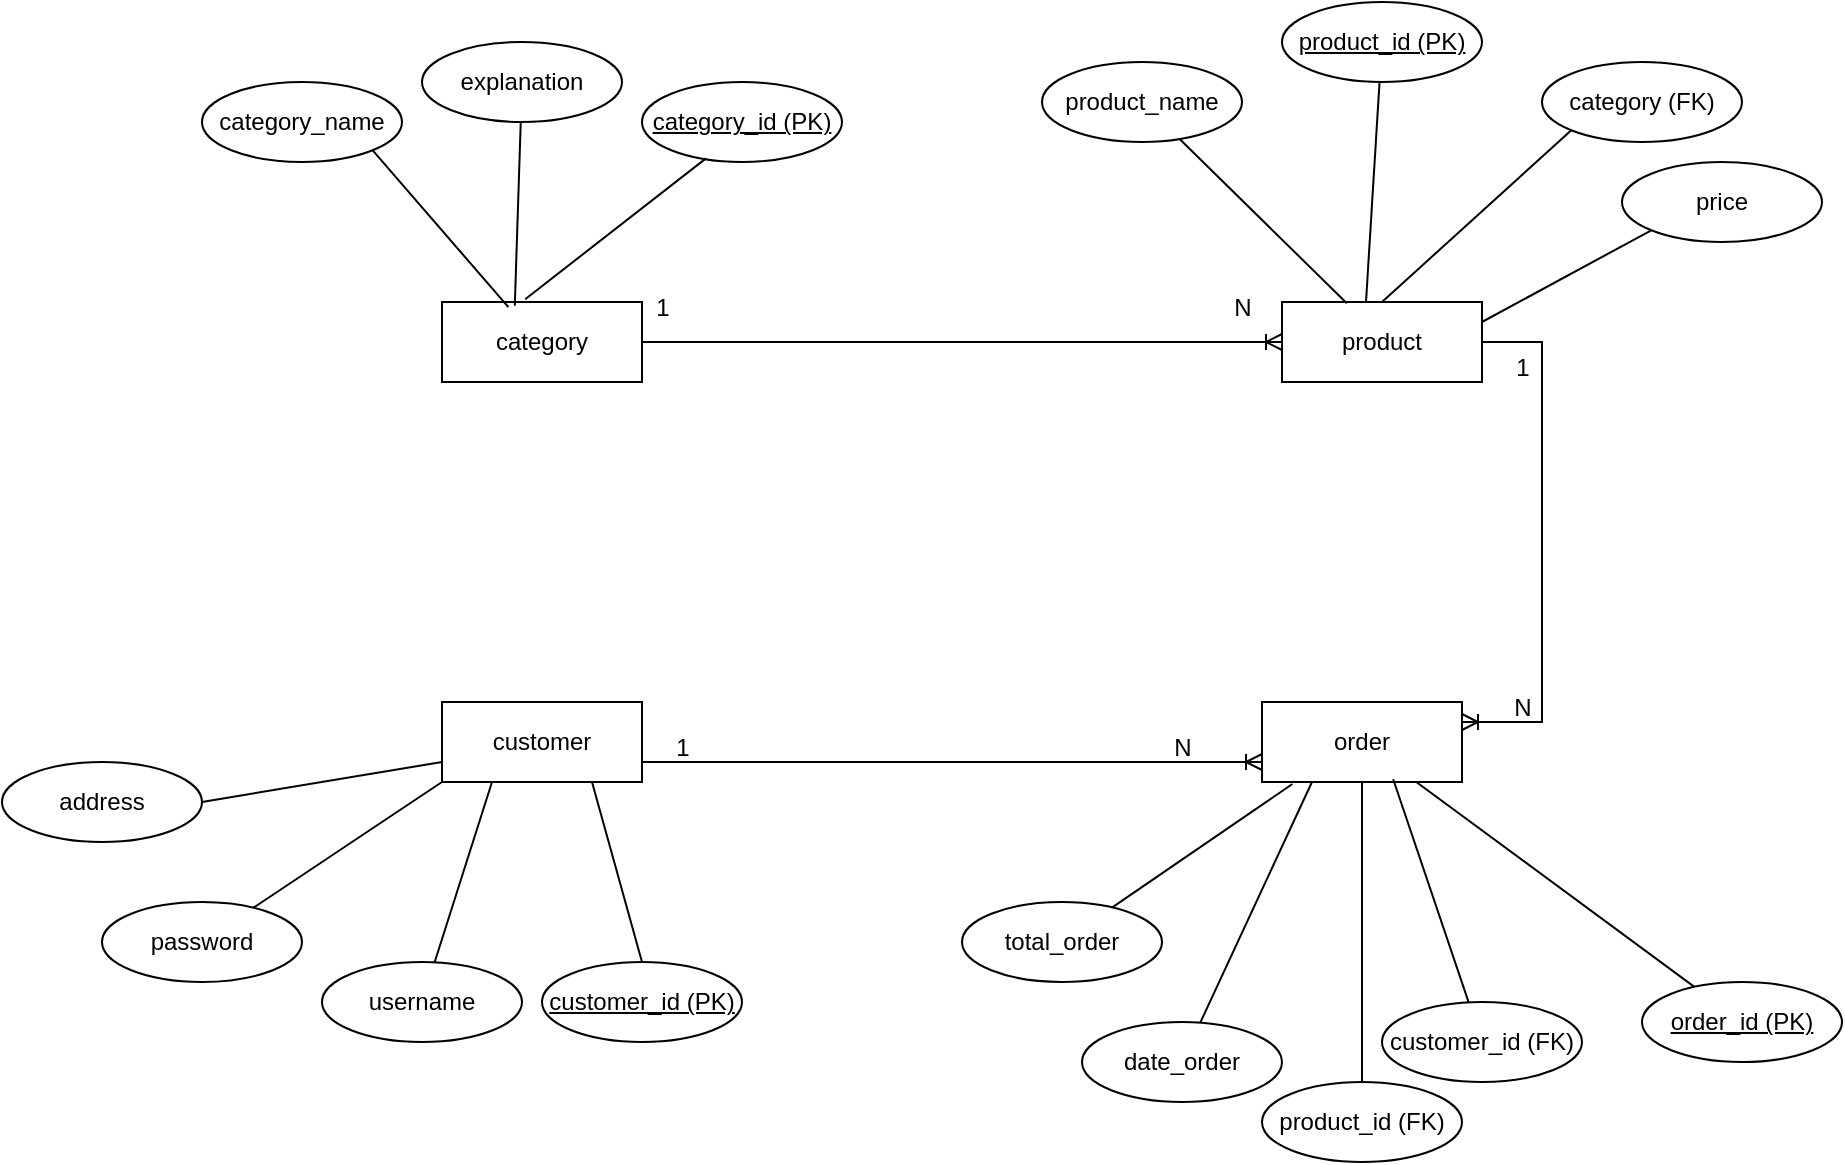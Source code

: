 <mxfile version="21.3.3" type="github">
  <diagram name="Page-1" id="-quehk8NEHVcUXm_5W-D">
    <mxGraphModel dx="2140" dy="581" grid="1" gridSize="10" guides="1" tooltips="1" connect="1" arrows="1" fold="1" page="1" pageScale="1" pageWidth="850" pageHeight="1100" math="0" shadow="0">
      <root>
        <mxCell id="0" />
        <mxCell id="1" parent="0" />
        <mxCell id="cGIfByLo52QX848844i5-1" value="customer" style="whiteSpace=wrap;html=1;align=center;" vertex="1" parent="1">
          <mxGeometry x="170" y="360" width="100" height="40" as="geometry" />
        </mxCell>
        <mxCell id="cGIfByLo52QX848844i5-2" value="category" style="whiteSpace=wrap;html=1;align=center;" vertex="1" parent="1">
          <mxGeometry x="170" y="160" width="100" height="40" as="geometry" />
        </mxCell>
        <mxCell id="cGIfByLo52QX848844i5-3" value="order" style="whiteSpace=wrap;html=1;align=center;" vertex="1" parent="1">
          <mxGeometry x="580" y="360" width="100" height="40" as="geometry" />
        </mxCell>
        <mxCell id="cGIfByLo52QX848844i5-4" value="product" style="whiteSpace=wrap;html=1;align=center;" vertex="1" parent="1">
          <mxGeometry x="590" y="160" width="100" height="40" as="geometry" />
        </mxCell>
        <mxCell id="cGIfByLo52QX848844i5-5" value="address" style="ellipse;whiteSpace=wrap;html=1;align=center;" vertex="1" parent="1">
          <mxGeometry x="-50" y="390" width="100" height="40" as="geometry" />
        </mxCell>
        <mxCell id="cGIfByLo52QX848844i5-6" value="password" style="ellipse;whiteSpace=wrap;html=1;align=center;" vertex="1" parent="1">
          <mxGeometry y="460" width="100" height="40" as="geometry" />
        </mxCell>
        <mxCell id="cGIfByLo52QX848844i5-7" value="username" style="ellipse;whiteSpace=wrap;html=1;align=center;" vertex="1" parent="1">
          <mxGeometry x="110" y="490" width="100" height="40" as="geometry" />
        </mxCell>
        <mxCell id="cGIfByLo52QX848844i5-8" value="customer_id (PK)" style="ellipse;whiteSpace=wrap;html=1;align=center;fontStyle=4;" vertex="1" parent="1">
          <mxGeometry x="220" y="490" width="100" height="40" as="geometry" />
        </mxCell>
        <mxCell id="cGIfByLo52QX848844i5-9" value="" style="endArrow=none;html=1;rounded=0;exitX=1;exitY=0.5;exitDx=0;exitDy=0;entryX=0;entryY=0.75;entryDx=0;entryDy=0;" edge="1" parent="1" source="cGIfByLo52QX848844i5-5" target="cGIfByLo52QX848844i5-1">
          <mxGeometry relative="1" as="geometry">
            <mxPoint x="110" y="369.5" as="sourcePoint" />
            <mxPoint x="170" y="370" as="targetPoint" />
          </mxGeometry>
        </mxCell>
        <mxCell id="cGIfByLo52QX848844i5-10" value="" style="endArrow=none;html=1;rounded=0;entryX=0;entryY=1;entryDx=0;entryDy=0;" edge="1" parent="1" source="cGIfByLo52QX848844i5-6" target="cGIfByLo52QX848844i5-1">
          <mxGeometry relative="1" as="geometry">
            <mxPoint x="120" y="379.5" as="sourcePoint" />
            <mxPoint x="180" y="380" as="targetPoint" />
          </mxGeometry>
        </mxCell>
        <mxCell id="cGIfByLo52QX848844i5-11" value="" style="endArrow=none;html=1;rounded=0;entryX=0.25;entryY=1;entryDx=0;entryDy=0;" edge="1" parent="1" source="cGIfByLo52QX848844i5-7" target="cGIfByLo52QX848844i5-1">
          <mxGeometry relative="1" as="geometry">
            <mxPoint x="130" y="389.5" as="sourcePoint" />
            <mxPoint x="190" y="390" as="targetPoint" />
          </mxGeometry>
        </mxCell>
        <mxCell id="cGIfByLo52QX848844i5-12" value="category_id (PK)" style="ellipse;whiteSpace=wrap;html=1;align=center;fontStyle=4;" vertex="1" parent="1">
          <mxGeometry x="270" y="50" width="100" height="40" as="geometry" />
        </mxCell>
        <mxCell id="cGIfByLo52QX848844i5-13" value="category_name" style="ellipse;whiteSpace=wrap;html=1;align=center;" vertex="1" parent="1">
          <mxGeometry x="50" y="50" width="100" height="40" as="geometry" />
        </mxCell>
        <mxCell id="cGIfByLo52QX848844i5-14" value="explanation" style="ellipse;whiteSpace=wrap;html=1;align=center;" vertex="1" parent="1">
          <mxGeometry x="160" y="30" width="100" height="40" as="geometry" />
        </mxCell>
        <mxCell id="cGIfByLo52QX848844i5-15" value="" style="endArrow=none;html=1;rounded=0;exitX=0.5;exitY=0;exitDx=0;exitDy=0;entryX=0.75;entryY=1;entryDx=0;entryDy=0;" edge="1" parent="1" source="cGIfByLo52QX848844i5-8" target="cGIfByLo52QX848844i5-1">
          <mxGeometry relative="1" as="geometry">
            <mxPoint x="161" y="470" as="sourcePoint" />
            <mxPoint x="200" y="400" as="targetPoint" />
          </mxGeometry>
        </mxCell>
        <mxCell id="cGIfByLo52QX848844i5-16" value="" style="endArrow=none;html=1;rounded=0;exitX=0.364;exitY=0.045;exitDx=0;exitDy=0;exitPerimeter=0;" edge="1" parent="1" source="cGIfByLo52QX848844i5-2" target="cGIfByLo52QX848844i5-14">
          <mxGeometry relative="1" as="geometry">
            <mxPoint x="210" y="140" as="sourcePoint" />
            <mxPoint x="199" y="70" as="targetPoint" />
          </mxGeometry>
        </mxCell>
        <mxCell id="cGIfByLo52QX848844i5-17" value="" style="endArrow=none;html=1;rounded=0;entryX=0.32;entryY=0.955;entryDx=0;entryDy=0;entryPerimeter=0;exitX=0.416;exitY=-0.035;exitDx=0;exitDy=0;exitPerimeter=0;" edge="1" parent="1" source="cGIfByLo52QX848844i5-2" target="cGIfByLo52QX848844i5-12">
          <mxGeometry relative="1" as="geometry">
            <mxPoint x="247.5" y="141" as="sourcePoint" />
            <mxPoint x="192.5" y="80" as="targetPoint" />
          </mxGeometry>
        </mxCell>
        <mxCell id="cGIfByLo52QX848844i5-18" value="" style="endArrow=none;html=1;rounded=0;entryX=1;entryY=1;entryDx=0;entryDy=0;exitX=0.332;exitY=0.065;exitDx=0;exitDy=0;exitPerimeter=0;" edge="1" parent="1" source="cGIfByLo52QX848844i5-2" target="cGIfByLo52QX848844i5-13">
          <mxGeometry relative="1" as="geometry">
            <mxPoint x="210" y="140" as="sourcePoint" />
            <mxPoint x="157" y="89" as="targetPoint" />
          </mxGeometry>
        </mxCell>
        <mxCell id="cGIfByLo52QX848844i5-19" value="product_id (PK)" style="ellipse;whiteSpace=wrap;html=1;align=center;fontStyle=4;" vertex="1" parent="1">
          <mxGeometry x="590" y="10" width="100" height="40" as="geometry" />
        </mxCell>
        <mxCell id="cGIfByLo52QX848844i5-20" value="product_name" style="ellipse;whiteSpace=wrap;html=1;align=center;" vertex="1" parent="1">
          <mxGeometry x="470" y="40" width="100" height="40" as="geometry" />
        </mxCell>
        <mxCell id="cGIfByLo52QX848844i5-21" value="category (FK)" style="ellipse;whiteSpace=wrap;html=1;align=center;" vertex="1" parent="1">
          <mxGeometry x="720" y="40" width="100" height="40" as="geometry" />
        </mxCell>
        <mxCell id="cGIfByLo52QX848844i5-22" value="price" style="ellipse;whiteSpace=wrap;html=1;align=center;" vertex="1" parent="1">
          <mxGeometry x="760" y="90" width="100" height="40" as="geometry" />
        </mxCell>
        <mxCell id="cGIfByLo52QX848844i5-23" value="" style="endArrow=none;html=1;rounded=0;entryX=0.324;entryY=0.015;entryDx=0;entryDy=0;entryPerimeter=0;" edge="1" parent="1" source="cGIfByLo52QX848844i5-20" target="cGIfByLo52QX848844i5-4">
          <mxGeometry relative="1" as="geometry">
            <mxPoint x="500" y="130" as="sourcePoint" />
            <mxPoint x="660" y="130" as="targetPoint" />
          </mxGeometry>
        </mxCell>
        <mxCell id="cGIfByLo52QX848844i5-24" value="" style="endArrow=none;html=1;rounded=0;entryX=0.42;entryY=0;entryDx=0;entryDy=0;entryPerimeter=0;" edge="1" parent="1" source="cGIfByLo52QX848844i5-19" target="cGIfByLo52QX848844i5-4">
          <mxGeometry relative="1" as="geometry">
            <mxPoint x="552" y="88" as="sourcePoint" />
            <mxPoint x="632" y="140" as="targetPoint" />
          </mxGeometry>
        </mxCell>
        <mxCell id="cGIfByLo52QX848844i5-25" value="" style="endArrow=none;html=1;rounded=0;entryX=0.5;entryY=0;entryDx=0;entryDy=0;exitX=0;exitY=1;exitDx=0;exitDy=0;" edge="1" parent="1" source="cGIfByLo52QX848844i5-21" target="cGIfByLo52QX848844i5-4">
          <mxGeometry relative="1" as="geometry">
            <mxPoint x="649" y="60" as="sourcePoint" />
            <mxPoint x="642" y="160" as="targetPoint" />
          </mxGeometry>
        </mxCell>
        <mxCell id="cGIfByLo52QX848844i5-26" value="" style="endArrow=none;html=1;rounded=0;entryX=1;entryY=0.25;entryDx=0;entryDy=0;exitX=0;exitY=1;exitDx=0;exitDy=0;" edge="1" parent="1" source="cGIfByLo52QX848844i5-22" target="cGIfByLo52QX848844i5-4">
          <mxGeometry relative="1" as="geometry">
            <mxPoint x="659" y="70" as="sourcePoint" />
            <mxPoint x="652" y="170" as="targetPoint" />
          </mxGeometry>
        </mxCell>
        <mxCell id="cGIfByLo52QX848844i5-27" value="order_id (PK)" style="ellipse;whiteSpace=wrap;html=1;align=center;fontStyle=4;" vertex="1" parent="1">
          <mxGeometry x="770" y="500" width="100" height="40" as="geometry" />
        </mxCell>
        <mxCell id="cGIfByLo52QX848844i5-28" value="customer_id (FK)" style="ellipse;whiteSpace=wrap;html=1;align=center;" vertex="1" parent="1">
          <mxGeometry x="640" y="510" width="100" height="40" as="geometry" />
        </mxCell>
        <mxCell id="cGIfByLo52QX848844i5-29" value="product_id (FK)" style="ellipse;whiteSpace=wrap;html=1;align=center;" vertex="1" parent="1">
          <mxGeometry x="580" y="550" width="100" height="40" as="geometry" />
        </mxCell>
        <mxCell id="cGIfByLo52QX848844i5-30" value="date_order" style="ellipse;whiteSpace=wrap;html=1;align=center;" vertex="1" parent="1">
          <mxGeometry x="490" y="520" width="100" height="40" as="geometry" />
        </mxCell>
        <mxCell id="cGIfByLo52QX848844i5-31" value="total_order" style="ellipse;whiteSpace=wrap;html=1;align=center;" vertex="1" parent="1">
          <mxGeometry x="430" y="460" width="100" height="40" as="geometry" />
        </mxCell>
        <mxCell id="cGIfByLo52QX848844i5-32" value="" style="endArrow=none;html=1;rounded=0;exitX=0.152;exitY=1.025;exitDx=0;exitDy=0;exitPerimeter=0;" edge="1" parent="1" source="cGIfByLo52QX848844i5-3" target="cGIfByLo52QX848844i5-31">
          <mxGeometry relative="1" as="geometry">
            <mxPoint x="340" y="320" as="sourcePoint" />
            <mxPoint x="500" y="320" as="targetPoint" />
          </mxGeometry>
        </mxCell>
        <mxCell id="cGIfByLo52QX848844i5-33" value="" style="endArrow=none;html=1;rounded=0;exitX=0.25;exitY=1;exitDx=0;exitDy=0;" edge="1" parent="1" source="cGIfByLo52QX848844i5-3" target="cGIfByLo52QX848844i5-30">
          <mxGeometry relative="1" as="geometry">
            <mxPoint x="605" y="411" as="sourcePoint" />
            <mxPoint x="545" y="491" as="targetPoint" />
          </mxGeometry>
        </mxCell>
        <mxCell id="cGIfByLo52QX848844i5-34" value="" style="endArrow=none;html=1;rounded=0;" edge="1" parent="1" source="cGIfByLo52QX848844i5-3" target="cGIfByLo52QX848844i5-29">
          <mxGeometry relative="1" as="geometry">
            <mxPoint x="640" y="410" as="sourcePoint" />
            <mxPoint x="640" y="530" as="targetPoint" />
          </mxGeometry>
        </mxCell>
        <mxCell id="cGIfByLo52QX848844i5-35" value="" style="endArrow=none;html=1;rounded=0;exitX=0.656;exitY=0.965;exitDx=0;exitDy=0;exitPerimeter=0;" edge="1" parent="1" source="cGIfByLo52QX848844i5-3" target="cGIfByLo52QX848844i5-28">
          <mxGeometry relative="1" as="geometry">
            <mxPoint x="650" y="420" as="sourcePoint" />
            <mxPoint x="650" y="540" as="targetPoint" />
          </mxGeometry>
        </mxCell>
        <mxCell id="cGIfByLo52QX848844i5-36" value="" style="endArrow=none;html=1;rounded=0;" edge="1" parent="1" source="cGIfByLo52QX848844i5-27" target="cGIfByLo52QX848844i5-3">
          <mxGeometry relative="1" as="geometry">
            <mxPoint x="660" y="430" as="sourcePoint" />
            <mxPoint x="680" y="380" as="targetPoint" />
          </mxGeometry>
        </mxCell>
        <mxCell id="cGIfByLo52QX848844i5-37" value="" style="edgeStyle=entityRelationEdgeStyle;fontSize=12;html=1;endArrow=ERoneToMany;rounded=0;exitX=1;exitY=0.75;exitDx=0;exitDy=0;entryX=0;entryY=0.75;entryDx=0;entryDy=0;" edge="1" parent="1" source="cGIfByLo52QX848844i5-1" target="cGIfByLo52QX848844i5-3">
          <mxGeometry width="100" height="100" relative="1" as="geometry">
            <mxPoint x="370" y="370" as="sourcePoint" />
            <mxPoint x="470" y="270" as="targetPoint" />
          </mxGeometry>
        </mxCell>
        <mxCell id="cGIfByLo52QX848844i5-38" value="" style="edgeStyle=entityRelationEdgeStyle;fontSize=12;html=1;endArrow=ERoneToMany;rounded=0;entryX=1;entryY=0.25;entryDx=0;entryDy=0;" edge="1" parent="1" source="cGIfByLo52QX848844i5-4" target="cGIfByLo52QX848844i5-3">
          <mxGeometry width="100" height="100" relative="1" as="geometry">
            <mxPoint x="425" y="250" as="sourcePoint" />
            <mxPoint x="410" y="440" as="targetPoint" />
          </mxGeometry>
        </mxCell>
        <mxCell id="cGIfByLo52QX848844i5-39" value="" style="edgeStyle=entityRelationEdgeStyle;fontSize=12;html=1;endArrow=ERoneToMany;rounded=0;exitX=1;exitY=0.5;exitDx=0;exitDy=0;entryX=0;entryY=0.5;entryDx=0;entryDy=0;" edge="1" parent="1" source="cGIfByLo52QX848844i5-2" target="cGIfByLo52QX848844i5-4">
          <mxGeometry width="100" height="100" relative="1" as="geometry">
            <mxPoint x="370" y="370" as="sourcePoint" />
            <mxPoint x="470" y="270" as="targetPoint" />
          </mxGeometry>
        </mxCell>
        <mxCell id="cGIfByLo52QX848844i5-40" value="1" style="text;html=1;align=center;verticalAlign=middle;resizable=0;points=[];autosize=1;strokeColor=none;fillColor=none;" vertex="1" parent="1">
          <mxGeometry x="275" y="368" width="30" height="30" as="geometry" />
        </mxCell>
        <mxCell id="cGIfByLo52QX848844i5-41" value="N" style="text;html=1;align=center;verticalAlign=middle;resizable=0;points=[];autosize=1;strokeColor=none;fillColor=none;" vertex="1" parent="1">
          <mxGeometry x="525" y="368" width="30" height="30" as="geometry" />
        </mxCell>
        <mxCell id="cGIfByLo52QX848844i5-42" value="1" style="text;html=1;align=center;verticalAlign=middle;resizable=0;points=[];autosize=1;strokeColor=none;fillColor=none;" vertex="1" parent="1">
          <mxGeometry x="695" y="178" width="30" height="30" as="geometry" />
        </mxCell>
        <mxCell id="cGIfByLo52QX848844i5-43" value="N" style="text;html=1;align=center;verticalAlign=middle;resizable=0;points=[];autosize=1;strokeColor=none;fillColor=none;" vertex="1" parent="1">
          <mxGeometry x="695" y="348" width="30" height="30" as="geometry" />
        </mxCell>
        <mxCell id="cGIfByLo52QX848844i5-44" value="1" style="text;html=1;align=center;verticalAlign=middle;resizable=0;points=[];autosize=1;strokeColor=none;fillColor=none;" vertex="1" parent="1">
          <mxGeometry x="265" y="148" width="30" height="30" as="geometry" />
        </mxCell>
        <mxCell id="cGIfByLo52QX848844i5-45" value="N" style="text;html=1;align=center;verticalAlign=middle;resizable=0;points=[];autosize=1;strokeColor=none;fillColor=none;" vertex="1" parent="1">
          <mxGeometry x="555" y="148" width="30" height="30" as="geometry" />
        </mxCell>
      </root>
    </mxGraphModel>
  </diagram>
</mxfile>
